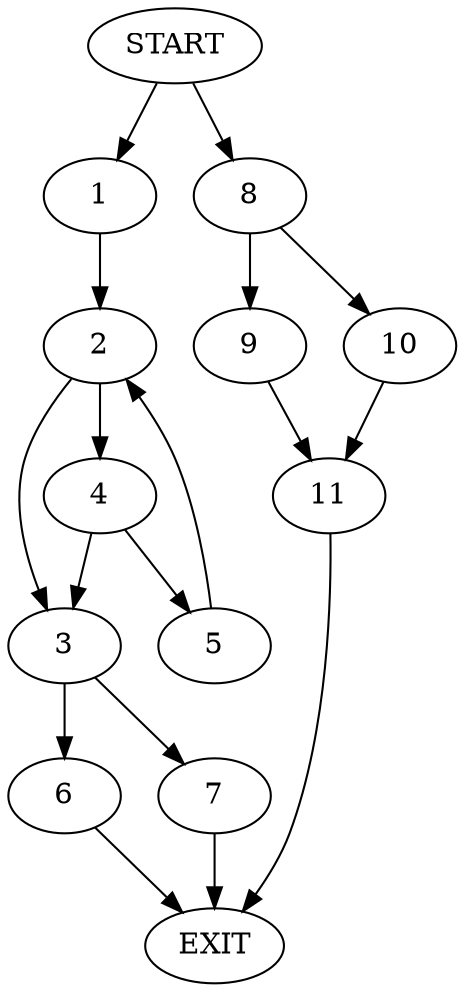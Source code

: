 digraph {
0 [label="START"]
12 [label="EXIT"]
0 -> 1
1 -> 2
2 -> 3
2 -> 4
4 -> 3
4 -> 5
3 -> 6
3 -> 7
5 -> 2
7 -> 12
6 -> 12
0 -> 8
8 -> 9
8 -> 10
10 -> 11
9 -> 11
11 -> 12
}
